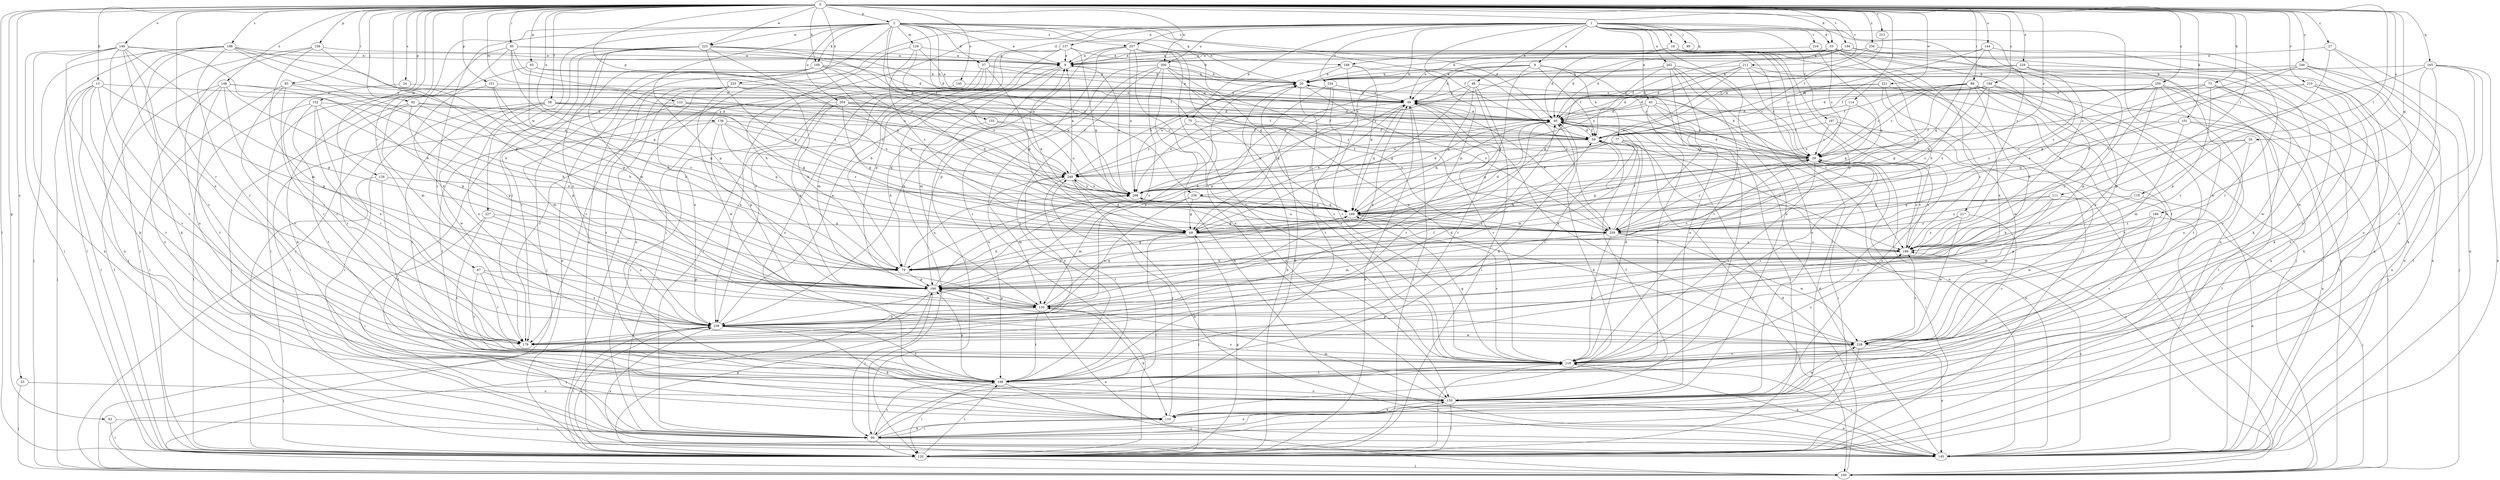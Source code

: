 strict digraph  {
0;
1;
2;
8;
9;
13;
18;
20;
23;
24;
26;
27;
29;
33;
37;
40;
45;
48;
49;
58;
59;
62;
65;
69;
73;
75;
77;
79;
83;
85;
87;
88;
90;
92;
99;
100;
101;
109;
110;
111;
114;
118;
120;
122;
126;
129;
130;
136;
137;
140;
144;
145;
148;
149;
150;
151;
152;
155;
158;
160;
165;
166;
168;
169;
179;
184;
188;
189;
194;
197;
198;
200;
202;
204;
208;
210;
211;
213;
216;
217;
218;
221;
223;
227;
228;
229;
233;
234;
236;
238;
246;
248;
250;
256;
257;
259;
0 -> 2  [label=a];
0 -> 13  [label=b];
0 -> 23  [label=c];
0 -> 24  [label=c];
0 -> 26  [label=c];
0 -> 27  [label=c];
0 -> 29  [label=c];
0 -> 33  [label=d];
0 -> 58  [label=f];
0 -> 62  [label=g];
0 -> 65  [label=g];
0 -> 73  [label=h];
0 -> 83  [label=i];
0 -> 85  [label=i];
0 -> 87  [label=i];
0 -> 88  [label=i];
0 -> 92  [label=j];
0 -> 101  [label=k];
0 -> 109  [label=k];
0 -> 111  [label=l];
0 -> 114  [label=l];
0 -> 118  [label=l];
0 -> 120  [label=l];
0 -> 122  [label=m];
0 -> 126  [label=m];
0 -> 136  [label=n];
0 -> 144  [label=o];
0 -> 145  [label=o];
0 -> 148  [label=o];
0 -> 149  [label=o];
0 -> 151  [label=p];
0 -> 152  [label=p];
0 -> 155  [label=p];
0 -> 158  [label=p];
0 -> 160  [label=p];
0 -> 165  [label=q];
0 -> 166  [label=q];
0 -> 179  [label=r];
0 -> 184  [label=s];
0 -> 188  [label=s];
0 -> 194  [label=t];
0 -> 200  [label=u];
0 -> 210  [label=v];
0 -> 211  [label=v];
0 -> 213  [label=v];
0 -> 221  [label=w];
0 -> 223  [label=w];
0 -> 229  [label=x];
0 -> 233  [label=x];
0 -> 246  [label=y];
0 -> 250  [label=z];
0 -> 256  [label=z];
1 -> 8  [label=a];
1 -> 18  [label=b];
1 -> 33  [label=d];
1 -> 37  [label=d];
1 -> 45  [label=e];
1 -> 48  [label=e];
1 -> 75  [label=h];
1 -> 90  [label=i];
1 -> 99  [label=j];
1 -> 120  [label=l];
1 -> 137  [label=n];
1 -> 140  [label=n];
1 -> 150  [label=o];
1 -> 160  [label=p];
1 -> 168  [label=q];
1 -> 189  [label=s];
1 -> 197  [label=t];
1 -> 200  [label=u];
1 -> 202  [label=u];
1 -> 216  [label=v];
1 -> 217  [label=v];
1 -> 234  [label=x];
1 -> 236  [label=x];
1 -> 257  [label=z];
2 -> 9  [label=a];
2 -> 20  [label=b];
2 -> 37  [label=d];
2 -> 40  [label=d];
2 -> 59  [label=f];
2 -> 75  [label=h];
2 -> 100  [label=j];
2 -> 109  [label=k];
2 -> 129  [label=m];
2 -> 140  [label=n];
2 -> 160  [label=p];
2 -> 168  [label=q];
2 -> 179  [label=r];
2 -> 204  [label=u];
2 -> 208  [label=u];
2 -> 223  [label=w];
2 -> 227  [label=w];
2 -> 236  [label=x];
2 -> 257  [label=z];
2 -> 259  [label=z];
8 -> 20  [label=b];
8 -> 49  [label=e];
8 -> 59  [label=f];
8 -> 69  [label=g];
8 -> 77  [label=h];
8 -> 150  [label=o];
8 -> 208  [label=u];
9 -> 20  [label=b];
9 -> 90  [label=i];
9 -> 120  [label=l];
9 -> 130  [label=m];
13 -> 49  [label=e];
13 -> 90  [label=i];
13 -> 100  [label=j];
13 -> 120  [label=l];
13 -> 160  [label=p];
13 -> 198  [label=t];
13 -> 218  [label=v];
18 -> 9  [label=a];
18 -> 29  [label=c];
18 -> 40  [label=d];
18 -> 90  [label=i];
18 -> 100  [label=j];
18 -> 160  [label=p];
18 -> 218  [label=v];
20 -> 49  [label=e];
20 -> 218  [label=v];
20 -> 238  [label=x];
20 -> 259  [label=z];
23 -> 100  [label=j];
23 -> 150  [label=o];
24 -> 49  [label=e];
24 -> 179  [label=r];
26 -> 29  [label=c];
26 -> 189  [label=s];
26 -> 238  [label=x];
26 -> 259  [label=z];
27 -> 9  [label=a];
27 -> 140  [label=n];
27 -> 150  [label=o];
27 -> 189  [label=s];
29 -> 20  [label=b];
29 -> 40  [label=d];
29 -> 49  [label=e];
29 -> 69  [label=g];
29 -> 90  [label=i];
29 -> 120  [label=l];
29 -> 189  [label=s];
29 -> 218  [label=v];
29 -> 248  [label=y];
33 -> 9  [label=a];
33 -> 29  [label=c];
33 -> 40  [label=d];
33 -> 49  [label=e];
33 -> 59  [label=f];
33 -> 79  [label=h];
33 -> 100  [label=j];
33 -> 120  [label=l];
33 -> 198  [label=t];
37 -> 20  [label=b];
37 -> 49  [label=e];
37 -> 69  [label=g];
37 -> 90  [label=i];
37 -> 130  [label=m];
37 -> 150  [label=o];
40 -> 59  [label=f];
40 -> 100  [label=j];
40 -> 169  [label=q];
40 -> 179  [label=r];
45 -> 40  [label=d];
45 -> 120  [label=l];
45 -> 140  [label=n];
45 -> 189  [label=s];
45 -> 198  [label=t];
45 -> 208  [label=u];
48 -> 49  [label=e];
48 -> 69  [label=g];
48 -> 120  [label=l];
48 -> 169  [label=q];
48 -> 189  [label=s];
48 -> 198  [label=t];
49 -> 40  [label=d];
49 -> 79  [label=h];
49 -> 120  [label=l];
49 -> 169  [label=q];
49 -> 208  [label=u];
49 -> 218  [label=v];
58 -> 29  [label=c];
58 -> 40  [label=d];
58 -> 69  [label=g];
58 -> 90  [label=i];
58 -> 198  [label=t];
58 -> 228  [label=w];
58 -> 238  [label=x];
58 -> 248  [label=y];
59 -> 29  [label=c];
59 -> 40  [label=d];
59 -> 179  [label=r];
59 -> 189  [label=s];
59 -> 248  [label=y];
62 -> 90  [label=i];
62 -> 120  [label=l];
65 -> 20  [label=b];
65 -> 59  [label=f];
65 -> 79  [label=h];
65 -> 110  [label=k];
69 -> 40  [label=d];
69 -> 49  [label=e];
69 -> 79  [label=h];
69 -> 90  [label=i];
69 -> 120  [label=l];
69 -> 160  [label=p];
69 -> 189  [label=s];
73 -> 40  [label=d];
73 -> 49  [label=e];
73 -> 140  [label=n];
73 -> 160  [label=p];
73 -> 228  [label=w];
73 -> 259  [label=z];
75 -> 59  [label=f];
75 -> 150  [label=o];
75 -> 218  [label=v];
75 -> 248  [label=y];
77 -> 29  [label=c];
77 -> 79  [label=h];
77 -> 130  [label=m];
77 -> 140  [label=n];
77 -> 169  [label=q];
77 -> 208  [label=u];
79 -> 160  [label=p];
79 -> 169  [label=q];
79 -> 208  [label=u];
83 -> 49  [label=e];
83 -> 79  [label=h];
83 -> 120  [label=l];
83 -> 179  [label=r];
83 -> 218  [label=v];
85 -> 9  [label=a];
85 -> 40  [label=d];
85 -> 69  [label=g];
85 -> 120  [label=l];
85 -> 208  [label=u];
85 -> 238  [label=x];
85 -> 248  [label=y];
87 -> 160  [label=p];
87 -> 179  [label=r];
87 -> 218  [label=v];
87 -> 238  [label=x];
88 -> 29  [label=c];
88 -> 49  [label=e];
88 -> 59  [label=f];
88 -> 79  [label=h];
88 -> 100  [label=j];
88 -> 198  [label=t];
88 -> 208  [label=u];
88 -> 228  [label=w];
88 -> 259  [label=z];
90 -> 20  [label=b];
90 -> 110  [label=k];
90 -> 120  [label=l];
90 -> 140  [label=n];
90 -> 150  [label=o];
90 -> 198  [label=t];
92 -> 40  [label=d];
92 -> 90  [label=i];
92 -> 160  [label=p];
92 -> 169  [label=q];
92 -> 179  [label=r];
92 -> 248  [label=y];
100 -> 29  [label=c];
100 -> 40  [label=d];
101 -> 59  [label=f];
101 -> 120  [label=l];
101 -> 130  [label=m];
101 -> 140  [label=n];
101 -> 169  [label=q];
109 -> 20  [label=b];
109 -> 69  [label=g];
109 -> 100  [label=j];
109 -> 140  [label=n];
109 -> 169  [label=q];
109 -> 179  [label=r];
109 -> 208  [label=u];
110 -> 40  [label=d];
110 -> 90  [label=i];
110 -> 248  [label=y];
111 -> 79  [label=h];
111 -> 169  [label=q];
111 -> 179  [label=r];
111 -> 228  [label=w];
111 -> 259  [label=z];
114 -> 40  [label=d];
114 -> 169  [label=q];
114 -> 208  [label=u];
118 -> 140  [label=n];
118 -> 169  [label=q];
118 -> 189  [label=s];
120 -> 20  [label=b];
120 -> 49  [label=e];
120 -> 69  [label=g];
120 -> 100  [label=j];
120 -> 160  [label=p];
120 -> 198  [label=t];
120 -> 218  [label=v];
120 -> 238  [label=x];
122 -> 40  [label=d];
122 -> 59  [label=f];
122 -> 90  [label=i];
122 -> 130  [label=m];
122 -> 208  [label=u];
126 -> 120  [label=l];
126 -> 198  [label=t];
126 -> 208  [label=u];
129 -> 9  [label=a];
129 -> 49  [label=e];
129 -> 79  [label=h];
129 -> 248  [label=y];
129 -> 259  [label=z];
130 -> 49  [label=e];
130 -> 110  [label=k];
130 -> 140  [label=n];
130 -> 160  [label=p];
130 -> 169  [label=q];
130 -> 198  [label=t];
130 -> 238  [label=x];
136 -> 59  [label=f];
136 -> 69  [label=g];
136 -> 160  [label=p];
136 -> 169  [label=q];
136 -> 198  [label=t];
136 -> 259  [label=z];
137 -> 9  [label=a];
137 -> 20  [label=b];
137 -> 79  [label=h];
137 -> 160  [label=p];
137 -> 169  [label=q];
137 -> 238  [label=x];
140 -> 40  [label=d];
140 -> 189  [label=s];
140 -> 218  [label=v];
140 -> 238  [label=x];
144 -> 9  [label=a];
144 -> 59  [label=f];
144 -> 169  [label=q];
144 -> 179  [label=r];
144 -> 189  [label=s];
145 -> 49  [label=e];
145 -> 238  [label=x];
148 -> 49  [label=e];
148 -> 79  [label=h];
148 -> 120  [label=l];
148 -> 150  [label=o];
148 -> 160  [label=p];
148 -> 198  [label=t];
148 -> 238  [label=x];
149 -> 9  [label=a];
149 -> 79  [label=h];
149 -> 110  [label=k];
149 -> 120  [label=l];
149 -> 140  [label=n];
149 -> 160  [label=p];
149 -> 198  [label=t];
149 -> 218  [label=v];
149 -> 238  [label=x];
150 -> 59  [label=f];
150 -> 110  [label=k];
150 -> 120  [label=l];
150 -> 130  [label=m];
150 -> 140  [label=n];
150 -> 228  [label=w];
151 -> 49  [label=e];
151 -> 79  [label=h];
151 -> 130  [label=m];
151 -> 189  [label=s];
152 -> 40  [label=d];
152 -> 120  [label=l];
152 -> 160  [label=p];
152 -> 179  [label=r];
152 -> 198  [label=t];
152 -> 238  [label=x];
155 -> 59  [label=f];
155 -> 79  [label=h];
155 -> 208  [label=u];
158 -> 9  [label=a];
158 -> 120  [label=l];
158 -> 130  [label=m];
158 -> 150  [label=o];
158 -> 160  [label=p];
160 -> 29  [label=c];
160 -> 90  [label=i];
160 -> 100  [label=j];
160 -> 130  [label=m];
160 -> 208  [label=u];
165 -> 20  [label=b];
165 -> 110  [label=k];
165 -> 120  [label=l];
165 -> 140  [label=n];
165 -> 218  [label=v];
165 -> 228  [label=w];
165 -> 259  [label=z];
166 -> 100  [label=j];
166 -> 130  [label=m];
166 -> 160  [label=p];
166 -> 218  [label=v];
166 -> 259  [label=z];
168 -> 20  [label=b];
168 -> 169  [label=q];
168 -> 208  [label=u];
168 -> 218  [label=v];
168 -> 259  [label=z];
169 -> 69  [label=g];
169 -> 218  [label=v];
169 -> 259  [label=z];
179 -> 40  [label=d];
179 -> 248  [label=y];
184 -> 29  [label=c];
184 -> 40  [label=d];
184 -> 49  [label=e];
184 -> 160  [label=p];
184 -> 169  [label=q];
184 -> 189  [label=s];
184 -> 259  [label=z];
188 -> 9  [label=a];
188 -> 79  [label=h];
188 -> 100  [label=j];
188 -> 110  [label=k];
188 -> 120  [label=l];
188 -> 140  [label=n];
188 -> 169  [label=q];
188 -> 179  [label=r];
188 -> 248  [label=y];
189 -> 29  [label=c];
189 -> 79  [label=h];
194 -> 9  [label=a];
194 -> 20  [label=b];
194 -> 40  [label=d];
194 -> 49  [label=e];
194 -> 110  [label=k];
194 -> 140  [label=n];
194 -> 228  [label=w];
197 -> 29  [label=c];
197 -> 59  [label=f];
197 -> 100  [label=j];
197 -> 150  [label=o];
198 -> 40  [label=d];
198 -> 100  [label=j];
198 -> 120  [label=l];
198 -> 150  [label=o];
198 -> 160  [label=p];
200 -> 20  [label=b];
200 -> 29  [label=c];
200 -> 120  [label=l];
200 -> 140  [label=n];
200 -> 160  [label=p];
200 -> 198  [label=t];
200 -> 228  [label=w];
200 -> 238  [label=x];
200 -> 259  [label=z];
202 -> 20  [label=b];
202 -> 29  [label=c];
202 -> 69  [label=g];
202 -> 150  [label=o];
202 -> 198  [label=t];
202 -> 218  [label=v];
202 -> 248  [label=y];
202 -> 259  [label=z];
204 -> 29  [label=c];
204 -> 40  [label=d];
204 -> 59  [label=f];
204 -> 69  [label=g];
204 -> 90  [label=i];
204 -> 160  [label=p];
204 -> 179  [label=r];
208 -> 9  [label=a];
208 -> 40  [label=d];
208 -> 169  [label=q];
208 -> 248  [label=y];
210 -> 29  [label=c];
210 -> 49  [label=e];
210 -> 110  [label=k];
210 -> 120  [label=l];
210 -> 150  [label=o];
211 -> 20  [label=b];
211 -> 29  [label=c];
211 -> 40  [label=d];
211 -> 140  [label=n];
211 -> 208  [label=u];
211 -> 238  [label=x];
211 -> 248  [label=y];
213 -> 59  [label=f];
216 -> 9  [label=a];
216 -> 100  [label=j];
216 -> 169  [label=q];
217 -> 189  [label=s];
217 -> 218  [label=v];
217 -> 228  [label=w];
217 -> 259  [label=z];
218 -> 29  [label=c];
218 -> 40  [label=d];
218 -> 140  [label=n];
218 -> 169  [label=q];
218 -> 189  [label=s];
218 -> 198  [label=t];
221 -> 40  [label=d];
221 -> 49  [label=e];
221 -> 69  [label=g];
221 -> 198  [label=t];
221 -> 228  [label=w];
223 -> 9  [label=a];
223 -> 40  [label=d];
223 -> 59  [label=f];
223 -> 69  [label=g];
223 -> 90  [label=i];
223 -> 130  [label=m];
223 -> 169  [label=q];
223 -> 179  [label=r];
223 -> 238  [label=x];
227 -> 69  [label=g];
227 -> 90  [label=i];
227 -> 198  [label=t];
227 -> 238  [label=x];
228 -> 49  [label=e];
228 -> 90  [label=i];
228 -> 140  [label=n];
228 -> 160  [label=p];
228 -> 189  [label=s];
228 -> 218  [label=v];
229 -> 20  [label=b];
229 -> 59  [label=f];
229 -> 110  [label=k];
229 -> 140  [label=n];
229 -> 189  [label=s];
233 -> 49  [label=e];
233 -> 79  [label=h];
233 -> 150  [label=o];
233 -> 169  [label=q];
233 -> 179  [label=r];
233 -> 198  [label=t];
233 -> 228  [label=w];
233 -> 238  [label=x];
234 -> 49  [label=e];
234 -> 69  [label=g];
234 -> 160  [label=p];
234 -> 198  [label=t];
236 -> 69  [label=g];
236 -> 130  [label=m];
236 -> 169  [label=q];
236 -> 238  [label=x];
236 -> 259  [label=z];
238 -> 9  [label=a];
238 -> 59  [label=f];
238 -> 100  [label=j];
238 -> 110  [label=k];
238 -> 120  [label=l];
238 -> 179  [label=r];
238 -> 198  [label=t];
238 -> 218  [label=v];
238 -> 228  [label=w];
246 -> 20  [label=b];
246 -> 69  [label=g];
246 -> 100  [label=j];
246 -> 140  [label=n];
246 -> 150  [label=o];
246 -> 259  [label=z];
248 -> 9  [label=a];
248 -> 20  [label=b];
248 -> 69  [label=g];
248 -> 130  [label=m];
248 -> 140  [label=n];
248 -> 198  [label=t];
248 -> 208  [label=u];
250 -> 49  [label=e];
250 -> 90  [label=i];
250 -> 120  [label=l];
250 -> 160  [label=p];
250 -> 218  [label=v];
250 -> 238  [label=x];
250 -> 259  [label=z];
256 -> 9  [label=a];
256 -> 59  [label=f];
256 -> 150  [label=o];
257 -> 9  [label=a];
257 -> 150  [label=o];
257 -> 169  [label=q];
257 -> 198  [label=t];
257 -> 208  [label=u];
257 -> 218  [label=v];
257 -> 238  [label=x];
257 -> 259  [label=z];
259 -> 9  [label=a];
259 -> 29  [label=c];
259 -> 49  [label=e];
259 -> 59  [label=f];
259 -> 130  [label=m];
259 -> 189  [label=s];
259 -> 208  [label=u];
259 -> 218  [label=v];
259 -> 228  [label=w];
}
